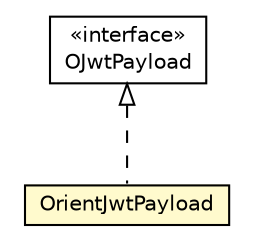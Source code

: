 #!/usr/local/bin/dot
#
# Class diagram 
# Generated by UMLGraph version R5_6-24-gf6e263 (http://www.umlgraph.org/)
#

digraph G {
	edge [fontname="Helvetica",fontsize=10,labelfontname="Helvetica",labelfontsize=10];
	node [fontname="Helvetica",fontsize=10,shape=plaintext];
	nodesep=0.25;
	ranksep=0.5;
	// com.orientechnologies.orient.core.metadata.security.jwt.OJwtPayload
	c4491489 [label=<<table title="com.orientechnologies.orient.core.metadata.security.jwt.OJwtPayload" border="0" cellborder="1" cellspacing="0" cellpadding="2" port="p" href="../../core/metadata/security/jwt/OJwtPayload.html">
		<tr><td><table border="0" cellspacing="0" cellpadding="1">
<tr><td align="center" balign="center"> &#171;interface&#187; </td></tr>
<tr><td align="center" balign="center"> OJwtPayload </td></tr>
		</table></td></tr>
		</table>>, URL="../../core/metadata/security/jwt/OJwtPayload.html", fontname="Helvetica", fontcolor="black", fontsize=10.0];
	// com.orientechnologies.orient.server.token.OrientJwtPayload
	c4492664 [label=<<table title="com.orientechnologies.orient.server.token.OrientJwtPayload" border="0" cellborder="1" cellspacing="0" cellpadding="2" port="p" bgcolor="lemonChiffon" href="./OrientJwtPayload.html">
		<tr><td><table border="0" cellspacing="0" cellpadding="1">
<tr><td align="center" balign="center"> OrientJwtPayload </td></tr>
		</table></td></tr>
		</table>>, URL="./OrientJwtPayload.html", fontname="Helvetica", fontcolor="black", fontsize=10.0];
	//com.orientechnologies.orient.server.token.OrientJwtPayload implements com.orientechnologies.orient.core.metadata.security.jwt.OJwtPayload
	c4491489:p -> c4492664:p [dir=back,arrowtail=empty,style=dashed];
}

